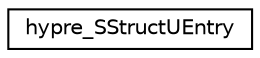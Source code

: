 digraph "Graphical Class Hierarchy"
{
 // LATEX_PDF_SIZE
  edge [fontname="Helvetica",fontsize="10",labelfontname="Helvetica",labelfontsize="10"];
  node [fontname="Helvetica",fontsize="10",shape=record];
  rankdir="LR";
  Node0 [label="hypre_SStructUEntry",height=0.2,width=0.4,color="black", fillcolor="white", style="filled",URL="$structhypre___s_struct_u_entry.html",tooltip=" "];
}
